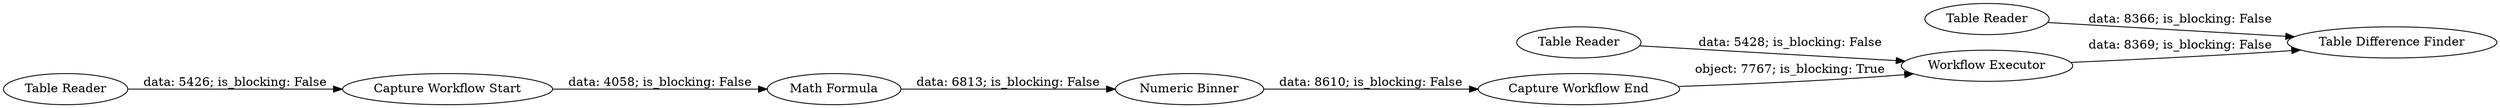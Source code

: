 digraph {
	"8296030801161947865_8" [label="Workflow Executor"]
	"8296030801161947865_10" [label="Capture Workflow Start"]
	"8296030801161947865_6" [label="Table Reader"]
	"8296030801161947865_7" [label="Table Difference Finder"]
	"8296030801161947865_15" [label="Table Reader"]
	"8296030801161947865_12" [label="Numeric Binner"]
	"8296030801161947865_5" [label="Table Reader"]
	"8296030801161947865_9" [label="Math Formula"]
	"8296030801161947865_13" [label="Capture Workflow End"]
	"8296030801161947865_15" -> "8296030801161947865_8" [label="data: 5428; is_blocking: False"]
	"8296030801161947865_13" -> "8296030801161947865_8" [label="object: 7767; is_blocking: True"]
	"8296030801161947865_6" -> "8296030801161947865_7" [label="data: 8366; is_blocking: False"]
	"8296030801161947865_8" -> "8296030801161947865_7" [label="data: 8369; is_blocking: False"]
	"8296030801161947865_5" -> "8296030801161947865_10" [label="data: 5426; is_blocking: False"]
	"8296030801161947865_10" -> "8296030801161947865_9" [label="data: 4058; is_blocking: False"]
	"8296030801161947865_9" -> "8296030801161947865_12" [label="data: 6813; is_blocking: False"]
	"8296030801161947865_12" -> "8296030801161947865_13" [label="data: 8610; is_blocking: False"]
	rankdir=LR
}

